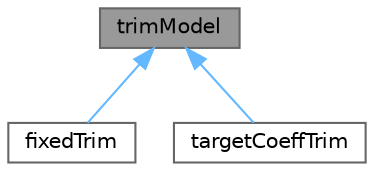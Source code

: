 digraph "trimModel"
{
 // LATEX_PDF_SIZE
  bgcolor="transparent";
  edge [fontname=Helvetica,fontsize=10,labelfontname=Helvetica,labelfontsize=10];
  node [fontname=Helvetica,fontsize=10,shape=box,height=0.2,width=0.4];
  Node1 [id="Node000001",label="trimModel",height=0.2,width=0.4,color="gray40", fillcolor="grey60", style="filled", fontcolor="black",tooltip="Base class for trim models for handling blade characteristics and thrust-torque relations."];
  Node1 -> Node2 [id="edge1_Node000001_Node000002",dir="back",color="steelblue1",style="solid",tooltip=" "];
  Node2 [id="Node000002",label="fixedTrim",height=0.2,width=0.4,color="gray40", fillcolor="white", style="filled",URL="$classFoam_1_1fixedTrim.html",tooltip="Trim model where the operating characteristics of rotor (e.g. blade pitch angle) are fixed,..."];
  Node1 -> Node3 [id="edge2_Node000001_Node000003",dir="back",color="steelblue1",style="solid",tooltip=" "];
  Node3 [id="Node000003",label="targetCoeffTrim",height=0.2,width=0.4,color="gray40", fillcolor="white", style="filled",URL="$classFoam_1_1targetCoeffTrim.html",tooltip="Trim model where the operating characteristics of rotor (e.g. blade pitch angle) can vary to reach a ..."];
}
